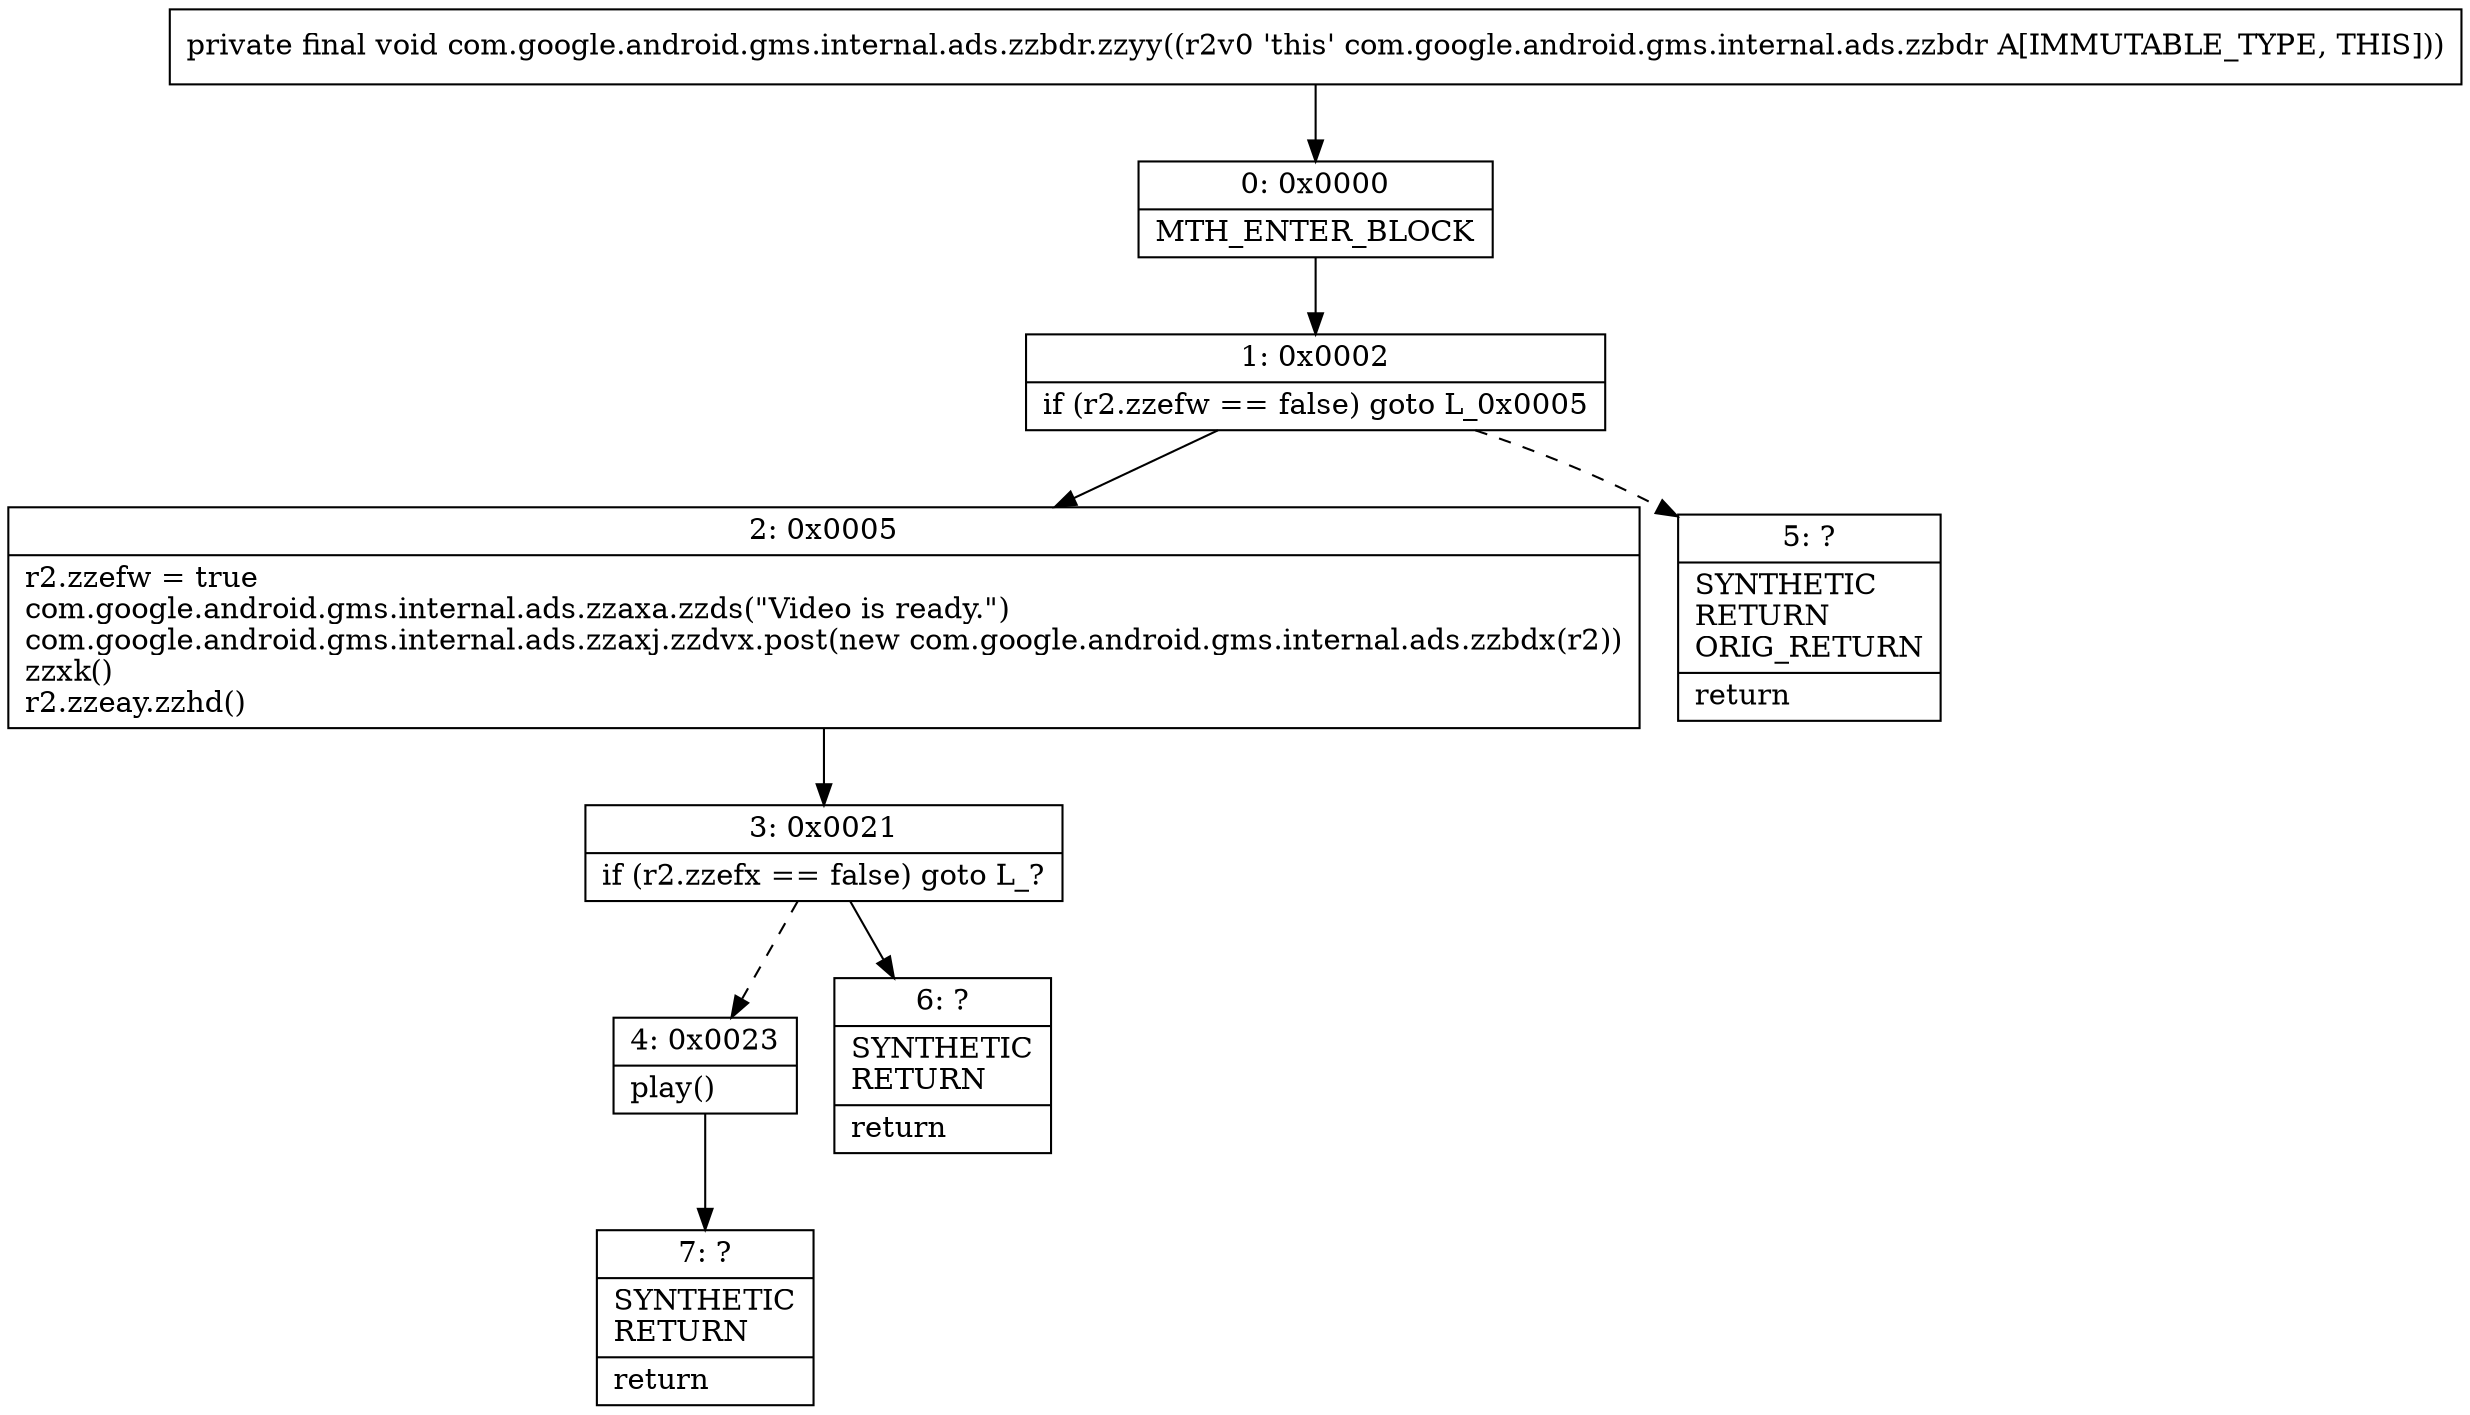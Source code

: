 digraph "CFG forcom.google.android.gms.internal.ads.zzbdr.zzyy()V" {
Node_0 [shape=record,label="{0\:\ 0x0000|MTH_ENTER_BLOCK\l}"];
Node_1 [shape=record,label="{1\:\ 0x0002|if (r2.zzefw == false) goto L_0x0005\l}"];
Node_2 [shape=record,label="{2\:\ 0x0005|r2.zzefw = true\lcom.google.android.gms.internal.ads.zzaxa.zzds(\"Video is ready.\")\lcom.google.android.gms.internal.ads.zzaxj.zzdvx.post(new com.google.android.gms.internal.ads.zzbdx(r2))\lzzxk()\lr2.zzeay.zzhd()\l}"];
Node_3 [shape=record,label="{3\:\ 0x0021|if (r2.zzefx == false) goto L_?\l}"];
Node_4 [shape=record,label="{4\:\ 0x0023|play()\l}"];
Node_5 [shape=record,label="{5\:\ ?|SYNTHETIC\lRETURN\lORIG_RETURN\l|return\l}"];
Node_6 [shape=record,label="{6\:\ ?|SYNTHETIC\lRETURN\l|return\l}"];
Node_7 [shape=record,label="{7\:\ ?|SYNTHETIC\lRETURN\l|return\l}"];
MethodNode[shape=record,label="{private final void com.google.android.gms.internal.ads.zzbdr.zzyy((r2v0 'this' com.google.android.gms.internal.ads.zzbdr A[IMMUTABLE_TYPE, THIS])) }"];
MethodNode -> Node_0;
Node_0 -> Node_1;
Node_1 -> Node_2;
Node_1 -> Node_5[style=dashed];
Node_2 -> Node_3;
Node_3 -> Node_4[style=dashed];
Node_3 -> Node_6;
Node_4 -> Node_7;
}

